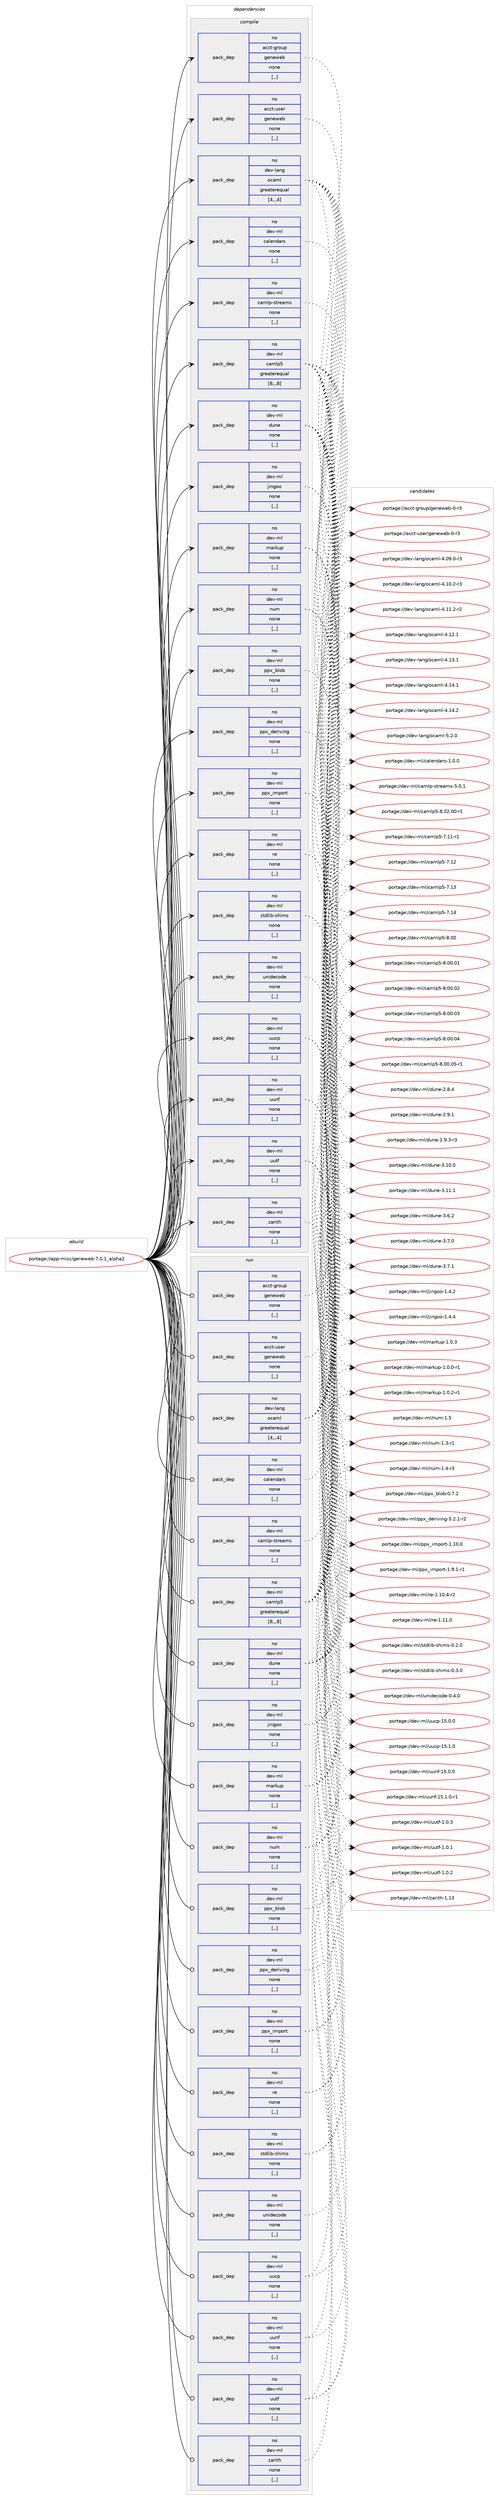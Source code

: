 digraph prolog {

# *************
# Graph options
# *************

newrank=true;
concentrate=true;
compound=true;
graph [rankdir=LR,fontname=Helvetica,fontsize=10,ranksep=1.5];#, ranksep=2.5, nodesep=0.2];
edge  [arrowhead=vee];
node  [fontname=Helvetica,fontsize=10];

# **********
# The ebuild
# **********

subgraph cluster_leftcol {
color=gray;
rank=same;
label=<<i>ebuild</i>>;
id [label="portage://app-misc/geneweb-7.0.1_alpha2", color=red, width=4, href="../app-misc/geneweb-7.0.1_alpha2.svg"];
}

# ****************
# The dependencies
# ****************

subgraph cluster_midcol {
color=gray;
label=<<i>dependencies</i>>;
subgraph cluster_compile {
fillcolor="#eeeeee";
style=filled;
label=<<i>compile</i>>;
subgraph pack28116 {
dependency40016 [label=<<TABLE BORDER="0" CELLBORDER="1" CELLSPACING="0" CELLPADDING="4" WIDTH="220"><TR><TD ROWSPAN="6" CELLPADDING="30">pack_dep</TD></TR><TR><TD WIDTH="110">no</TD></TR><TR><TD>acct-group</TD></TR><TR><TD>geneweb</TD></TR><TR><TD>none</TD></TR><TR><TD>[,,]</TD></TR></TABLE>>, shape=none, color=blue];
}
id:e -> dependency40016:w [weight=20,style="solid",arrowhead="vee"];
subgraph pack28117 {
dependency40017 [label=<<TABLE BORDER="0" CELLBORDER="1" CELLSPACING="0" CELLPADDING="4" WIDTH="220"><TR><TD ROWSPAN="6" CELLPADDING="30">pack_dep</TD></TR><TR><TD WIDTH="110">no</TD></TR><TR><TD>acct-user</TD></TR><TR><TD>geneweb</TD></TR><TR><TD>none</TD></TR><TR><TD>[,,]</TD></TR></TABLE>>, shape=none, color=blue];
}
id:e -> dependency40017:w [weight=20,style="solid",arrowhead="vee"];
subgraph pack28118 {
dependency40018 [label=<<TABLE BORDER="0" CELLBORDER="1" CELLSPACING="0" CELLPADDING="4" WIDTH="220"><TR><TD ROWSPAN="6" CELLPADDING="30">pack_dep</TD></TR><TR><TD WIDTH="110">no</TD></TR><TR><TD>dev-lang</TD></TR><TR><TD>ocaml</TD></TR><TR><TD>greaterequal</TD></TR><TR><TD>[4,,,4]</TD></TR></TABLE>>, shape=none, color=blue];
}
id:e -> dependency40018:w [weight=20,style="solid",arrowhead="vee"];
subgraph pack28119 {
dependency40019 [label=<<TABLE BORDER="0" CELLBORDER="1" CELLSPACING="0" CELLPADDING="4" WIDTH="220"><TR><TD ROWSPAN="6" CELLPADDING="30">pack_dep</TD></TR><TR><TD WIDTH="110">no</TD></TR><TR><TD>dev-ml</TD></TR><TR><TD>calendars</TD></TR><TR><TD>none</TD></TR><TR><TD>[,,]</TD></TR></TABLE>>, shape=none, color=blue];
}
id:e -> dependency40019:w [weight=20,style="solid",arrowhead="vee"];
subgraph pack28120 {
dependency40020 [label=<<TABLE BORDER="0" CELLBORDER="1" CELLSPACING="0" CELLPADDING="4" WIDTH="220"><TR><TD ROWSPAN="6" CELLPADDING="30">pack_dep</TD></TR><TR><TD WIDTH="110">no</TD></TR><TR><TD>dev-ml</TD></TR><TR><TD>camlp-streams</TD></TR><TR><TD>none</TD></TR><TR><TD>[,,]</TD></TR></TABLE>>, shape=none, color=blue];
}
id:e -> dependency40020:w [weight=20,style="solid",arrowhead="vee"];
subgraph pack28121 {
dependency40021 [label=<<TABLE BORDER="0" CELLBORDER="1" CELLSPACING="0" CELLPADDING="4" WIDTH="220"><TR><TD ROWSPAN="6" CELLPADDING="30">pack_dep</TD></TR><TR><TD WIDTH="110">no</TD></TR><TR><TD>dev-ml</TD></TR><TR><TD>camlp5</TD></TR><TR><TD>greaterequal</TD></TR><TR><TD>[8,,,8]</TD></TR></TABLE>>, shape=none, color=blue];
}
id:e -> dependency40021:w [weight=20,style="solid",arrowhead="vee"];
subgraph pack28122 {
dependency40022 [label=<<TABLE BORDER="0" CELLBORDER="1" CELLSPACING="0" CELLPADDING="4" WIDTH="220"><TR><TD ROWSPAN="6" CELLPADDING="30">pack_dep</TD></TR><TR><TD WIDTH="110">no</TD></TR><TR><TD>dev-ml</TD></TR><TR><TD>dune</TD></TR><TR><TD>none</TD></TR><TR><TD>[,,]</TD></TR></TABLE>>, shape=none, color=blue];
}
id:e -> dependency40022:w [weight=20,style="solid",arrowhead="vee"];
subgraph pack28123 {
dependency40023 [label=<<TABLE BORDER="0" CELLBORDER="1" CELLSPACING="0" CELLPADDING="4" WIDTH="220"><TR><TD ROWSPAN="6" CELLPADDING="30">pack_dep</TD></TR><TR><TD WIDTH="110">no</TD></TR><TR><TD>dev-ml</TD></TR><TR><TD>jingoo</TD></TR><TR><TD>none</TD></TR><TR><TD>[,,]</TD></TR></TABLE>>, shape=none, color=blue];
}
id:e -> dependency40023:w [weight=20,style="solid",arrowhead="vee"];
subgraph pack28124 {
dependency40024 [label=<<TABLE BORDER="0" CELLBORDER="1" CELLSPACING="0" CELLPADDING="4" WIDTH="220"><TR><TD ROWSPAN="6" CELLPADDING="30">pack_dep</TD></TR><TR><TD WIDTH="110">no</TD></TR><TR><TD>dev-ml</TD></TR><TR><TD>markup</TD></TR><TR><TD>none</TD></TR><TR><TD>[,,]</TD></TR></TABLE>>, shape=none, color=blue];
}
id:e -> dependency40024:w [weight=20,style="solid",arrowhead="vee"];
subgraph pack28125 {
dependency40025 [label=<<TABLE BORDER="0" CELLBORDER="1" CELLSPACING="0" CELLPADDING="4" WIDTH="220"><TR><TD ROWSPAN="6" CELLPADDING="30">pack_dep</TD></TR><TR><TD WIDTH="110">no</TD></TR><TR><TD>dev-ml</TD></TR><TR><TD>num</TD></TR><TR><TD>none</TD></TR><TR><TD>[,,]</TD></TR></TABLE>>, shape=none, color=blue];
}
id:e -> dependency40025:w [weight=20,style="solid",arrowhead="vee"];
subgraph pack28126 {
dependency40026 [label=<<TABLE BORDER="0" CELLBORDER="1" CELLSPACING="0" CELLPADDING="4" WIDTH="220"><TR><TD ROWSPAN="6" CELLPADDING="30">pack_dep</TD></TR><TR><TD WIDTH="110">no</TD></TR><TR><TD>dev-ml</TD></TR><TR><TD>ppx_blob</TD></TR><TR><TD>none</TD></TR><TR><TD>[,,]</TD></TR></TABLE>>, shape=none, color=blue];
}
id:e -> dependency40026:w [weight=20,style="solid",arrowhead="vee"];
subgraph pack28127 {
dependency40027 [label=<<TABLE BORDER="0" CELLBORDER="1" CELLSPACING="0" CELLPADDING="4" WIDTH="220"><TR><TD ROWSPAN="6" CELLPADDING="30">pack_dep</TD></TR><TR><TD WIDTH="110">no</TD></TR><TR><TD>dev-ml</TD></TR><TR><TD>ppx_deriving</TD></TR><TR><TD>none</TD></TR><TR><TD>[,,]</TD></TR></TABLE>>, shape=none, color=blue];
}
id:e -> dependency40027:w [weight=20,style="solid",arrowhead="vee"];
subgraph pack28128 {
dependency40028 [label=<<TABLE BORDER="0" CELLBORDER="1" CELLSPACING="0" CELLPADDING="4" WIDTH="220"><TR><TD ROWSPAN="6" CELLPADDING="30">pack_dep</TD></TR><TR><TD WIDTH="110">no</TD></TR><TR><TD>dev-ml</TD></TR><TR><TD>ppx_import</TD></TR><TR><TD>none</TD></TR><TR><TD>[,,]</TD></TR></TABLE>>, shape=none, color=blue];
}
id:e -> dependency40028:w [weight=20,style="solid",arrowhead="vee"];
subgraph pack28129 {
dependency40029 [label=<<TABLE BORDER="0" CELLBORDER="1" CELLSPACING="0" CELLPADDING="4" WIDTH="220"><TR><TD ROWSPAN="6" CELLPADDING="30">pack_dep</TD></TR><TR><TD WIDTH="110">no</TD></TR><TR><TD>dev-ml</TD></TR><TR><TD>re</TD></TR><TR><TD>none</TD></TR><TR><TD>[,,]</TD></TR></TABLE>>, shape=none, color=blue];
}
id:e -> dependency40029:w [weight=20,style="solid",arrowhead="vee"];
subgraph pack28130 {
dependency40030 [label=<<TABLE BORDER="0" CELLBORDER="1" CELLSPACING="0" CELLPADDING="4" WIDTH="220"><TR><TD ROWSPAN="6" CELLPADDING="30">pack_dep</TD></TR><TR><TD WIDTH="110">no</TD></TR><TR><TD>dev-ml</TD></TR><TR><TD>stdlib-shims</TD></TR><TR><TD>none</TD></TR><TR><TD>[,,]</TD></TR></TABLE>>, shape=none, color=blue];
}
id:e -> dependency40030:w [weight=20,style="solid",arrowhead="vee"];
subgraph pack28131 {
dependency40031 [label=<<TABLE BORDER="0" CELLBORDER="1" CELLSPACING="0" CELLPADDING="4" WIDTH="220"><TR><TD ROWSPAN="6" CELLPADDING="30">pack_dep</TD></TR><TR><TD WIDTH="110">no</TD></TR><TR><TD>dev-ml</TD></TR><TR><TD>unidecode</TD></TR><TR><TD>none</TD></TR><TR><TD>[,,]</TD></TR></TABLE>>, shape=none, color=blue];
}
id:e -> dependency40031:w [weight=20,style="solid",arrowhead="vee"];
subgraph pack28132 {
dependency40032 [label=<<TABLE BORDER="0" CELLBORDER="1" CELLSPACING="0" CELLPADDING="4" WIDTH="220"><TR><TD ROWSPAN="6" CELLPADDING="30">pack_dep</TD></TR><TR><TD WIDTH="110">no</TD></TR><TR><TD>dev-ml</TD></TR><TR><TD>uucp</TD></TR><TR><TD>none</TD></TR><TR><TD>[,,]</TD></TR></TABLE>>, shape=none, color=blue];
}
id:e -> dependency40032:w [weight=20,style="solid",arrowhead="vee"];
subgraph pack28133 {
dependency40033 [label=<<TABLE BORDER="0" CELLBORDER="1" CELLSPACING="0" CELLPADDING="4" WIDTH="220"><TR><TD ROWSPAN="6" CELLPADDING="30">pack_dep</TD></TR><TR><TD WIDTH="110">no</TD></TR><TR><TD>dev-ml</TD></TR><TR><TD>uunf</TD></TR><TR><TD>none</TD></TR><TR><TD>[,,]</TD></TR></TABLE>>, shape=none, color=blue];
}
id:e -> dependency40033:w [weight=20,style="solid",arrowhead="vee"];
subgraph pack28134 {
dependency40034 [label=<<TABLE BORDER="0" CELLBORDER="1" CELLSPACING="0" CELLPADDING="4" WIDTH="220"><TR><TD ROWSPAN="6" CELLPADDING="30">pack_dep</TD></TR><TR><TD WIDTH="110">no</TD></TR><TR><TD>dev-ml</TD></TR><TR><TD>uutf</TD></TR><TR><TD>none</TD></TR><TR><TD>[,,]</TD></TR></TABLE>>, shape=none, color=blue];
}
id:e -> dependency40034:w [weight=20,style="solid",arrowhead="vee"];
subgraph pack28135 {
dependency40035 [label=<<TABLE BORDER="0" CELLBORDER="1" CELLSPACING="0" CELLPADDING="4" WIDTH="220"><TR><TD ROWSPAN="6" CELLPADDING="30">pack_dep</TD></TR><TR><TD WIDTH="110">no</TD></TR><TR><TD>dev-ml</TD></TR><TR><TD>zarith</TD></TR><TR><TD>none</TD></TR><TR><TD>[,,]</TD></TR></TABLE>>, shape=none, color=blue];
}
id:e -> dependency40035:w [weight=20,style="solid",arrowhead="vee"];
}
subgraph cluster_compileandrun {
fillcolor="#eeeeee";
style=filled;
label=<<i>compile and run</i>>;
}
subgraph cluster_run {
fillcolor="#eeeeee";
style=filled;
label=<<i>run</i>>;
subgraph pack28136 {
dependency40036 [label=<<TABLE BORDER="0" CELLBORDER="1" CELLSPACING="0" CELLPADDING="4" WIDTH="220"><TR><TD ROWSPAN="6" CELLPADDING="30">pack_dep</TD></TR><TR><TD WIDTH="110">no</TD></TR><TR><TD>acct-group</TD></TR><TR><TD>geneweb</TD></TR><TR><TD>none</TD></TR><TR><TD>[,,]</TD></TR></TABLE>>, shape=none, color=blue];
}
id:e -> dependency40036:w [weight=20,style="solid",arrowhead="odot"];
subgraph pack28137 {
dependency40037 [label=<<TABLE BORDER="0" CELLBORDER="1" CELLSPACING="0" CELLPADDING="4" WIDTH="220"><TR><TD ROWSPAN="6" CELLPADDING="30">pack_dep</TD></TR><TR><TD WIDTH="110">no</TD></TR><TR><TD>acct-user</TD></TR><TR><TD>geneweb</TD></TR><TR><TD>none</TD></TR><TR><TD>[,,]</TD></TR></TABLE>>, shape=none, color=blue];
}
id:e -> dependency40037:w [weight=20,style="solid",arrowhead="odot"];
subgraph pack28138 {
dependency40038 [label=<<TABLE BORDER="0" CELLBORDER="1" CELLSPACING="0" CELLPADDING="4" WIDTH="220"><TR><TD ROWSPAN="6" CELLPADDING="30">pack_dep</TD></TR><TR><TD WIDTH="110">no</TD></TR><TR><TD>dev-lang</TD></TR><TR><TD>ocaml</TD></TR><TR><TD>greaterequal</TD></TR><TR><TD>[4,,,4]</TD></TR></TABLE>>, shape=none, color=blue];
}
id:e -> dependency40038:w [weight=20,style="solid",arrowhead="odot"];
subgraph pack28139 {
dependency40039 [label=<<TABLE BORDER="0" CELLBORDER="1" CELLSPACING="0" CELLPADDING="4" WIDTH="220"><TR><TD ROWSPAN="6" CELLPADDING="30">pack_dep</TD></TR><TR><TD WIDTH="110">no</TD></TR><TR><TD>dev-ml</TD></TR><TR><TD>calendars</TD></TR><TR><TD>none</TD></TR><TR><TD>[,,]</TD></TR></TABLE>>, shape=none, color=blue];
}
id:e -> dependency40039:w [weight=20,style="solid",arrowhead="odot"];
subgraph pack28140 {
dependency40040 [label=<<TABLE BORDER="0" CELLBORDER="1" CELLSPACING="0" CELLPADDING="4" WIDTH="220"><TR><TD ROWSPAN="6" CELLPADDING="30">pack_dep</TD></TR><TR><TD WIDTH="110">no</TD></TR><TR><TD>dev-ml</TD></TR><TR><TD>camlp-streams</TD></TR><TR><TD>none</TD></TR><TR><TD>[,,]</TD></TR></TABLE>>, shape=none, color=blue];
}
id:e -> dependency40040:w [weight=20,style="solid",arrowhead="odot"];
subgraph pack28141 {
dependency40041 [label=<<TABLE BORDER="0" CELLBORDER="1" CELLSPACING="0" CELLPADDING="4" WIDTH="220"><TR><TD ROWSPAN="6" CELLPADDING="30">pack_dep</TD></TR><TR><TD WIDTH="110">no</TD></TR><TR><TD>dev-ml</TD></TR><TR><TD>camlp5</TD></TR><TR><TD>greaterequal</TD></TR><TR><TD>[8,,,8]</TD></TR></TABLE>>, shape=none, color=blue];
}
id:e -> dependency40041:w [weight=20,style="solid",arrowhead="odot"];
subgraph pack28142 {
dependency40042 [label=<<TABLE BORDER="0" CELLBORDER="1" CELLSPACING="0" CELLPADDING="4" WIDTH="220"><TR><TD ROWSPAN="6" CELLPADDING="30">pack_dep</TD></TR><TR><TD WIDTH="110">no</TD></TR><TR><TD>dev-ml</TD></TR><TR><TD>dune</TD></TR><TR><TD>none</TD></TR><TR><TD>[,,]</TD></TR></TABLE>>, shape=none, color=blue];
}
id:e -> dependency40042:w [weight=20,style="solid",arrowhead="odot"];
subgraph pack28143 {
dependency40043 [label=<<TABLE BORDER="0" CELLBORDER="1" CELLSPACING="0" CELLPADDING="4" WIDTH="220"><TR><TD ROWSPAN="6" CELLPADDING="30">pack_dep</TD></TR><TR><TD WIDTH="110">no</TD></TR><TR><TD>dev-ml</TD></TR><TR><TD>jingoo</TD></TR><TR><TD>none</TD></TR><TR><TD>[,,]</TD></TR></TABLE>>, shape=none, color=blue];
}
id:e -> dependency40043:w [weight=20,style="solid",arrowhead="odot"];
subgraph pack28144 {
dependency40044 [label=<<TABLE BORDER="0" CELLBORDER="1" CELLSPACING="0" CELLPADDING="4" WIDTH="220"><TR><TD ROWSPAN="6" CELLPADDING="30">pack_dep</TD></TR><TR><TD WIDTH="110">no</TD></TR><TR><TD>dev-ml</TD></TR><TR><TD>markup</TD></TR><TR><TD>none</TD></TR><TR><TD>[,,]</TD></TR></TABLE>>, shape=none, color=blue];
}
id:e -> dependency40044:w [weight=20,style="solid",arrowhead="odot"];
subgraph pack28145 {
dependency40045 [label=<<TABLE BORDER="0" CELLBORDER="1" CELLSPACING="0" CELLPADDING="4" WIDTH="220"><TR><TD ROWSPAN="6" CELLPADDING="30">pack_dep</TD></TR><TR><TD WIDTH="110">no</TD></TR><TR><TD>dev-ml</TD></TR><TR><TD>num</TD></TR><TR><TD>none</TD></TR><TR><TD>[,,]</TD></TR></TABLE>>, shape=none, color=blue];
}
id:e -> dependency40045:w [weight=20,style="solid",arrowhead="odot"];
subgraph pack28146 {
dependency40046 [label=<<TABLE BORDER="0" CELLBORDER="1" CELLSPACING="0" CELLPADDING="4" WIDTH="220"><TR><TD ROWSPAN="6" CELLPADDING="30">pack_dep</TD></TR><TR><TD WIDTH="110">no</TD></TR><TR><TD>dev-ml</TD></TR><TR><TD>ppx_blob</TD></TR><TR><TD>none</TD></TR><TR><TD>[,,]</TD></TR></TABLE>>, shape=none, color=blue];
}
id:e -> dependency40046:w [weight=20,style="solid",arrowhead="odot"];
subgraph pack28147 {
dependency40047 [label=<<TABLE BORDER="0" CELLBORDER="1" CELLSPACING="0" CELLPADDING="4" WIDTH="220"><TR><TD ROWSPAN="6" CELLPADDING="30">pack_dep</TD></TR><TR><TD WIDTH="110">no</TD></TR><TR><TD>dev-ml</TD></TR><TR><TD>ppx_deriving</TD></TR><TR><TD>none</TD></TR><TR><TD>[,,]</TD></TR></TABLE>>, shape=none, color=blue];
}
id:e -> dependency40047:w [weight=20,style="solid",arrowhead="odot"];
subgraph pack28148 {
dependency40048 [label=<<TABLE BORDER="0" CELLBORDER="1" CELLSPACING="0" CELLPADDING="4" WIDTH="220"><TR><TD ROWSPAN="6" CELLPADDING="30">pack_dep</TD></TR><TR><TD WIDTH="110">no</TD></TR><TR><TD>dev-ml</TD></TR><TR><TD>ppx_import</TD></TR><TR><TD>none</TD></TR><TR><TD>[,,]</TD></TR></TABLE>>, shape=none, color=blue];
}
id:e -> dependency40048:w [weight=20,style="solid",arrowhead="odot"];
subgraph pack28149 {
dependency40049 [label=<<TABLE BORDER="0" CELLBORDER="1" CELLSPACING="0" CELLPADDING="4" WIDTH="220"><TR><TD ROWSPAN="6" CELLPADDING="30">pack_dep</TD></TR><TR><TD WIDTH="110">no</TD></TR><TR><TD>dev-ml</TD></TR><TR><TD>re</TD></TR><TR><TD>none</TD></TR><TR><TD>[,,]</TD></TR></TABLE>>, shape=none, color=blue];
}
id:e -> dependency40049:w [weight=20,style="solid",arrowhead="odot"];
subgraph pack28150 {
dependency40050 [label=<<TABLE BORDER="0" CELLBORDER="1" CELLSPACING="0" CELLPADDING="4" WIDTH="220"><TR><TD ROWSPAN="6" CELLPADDING="30">pack_dep</TD></TR><TR><TD WIDTH="110">no</TD></TR><TR><TD>dev-ml</TD></TR><TR><TD>stdlib-shims</TD></TR><TR><TD>none</TD></TR><TR><TD>[,,]</TD></TR></TABLE>>, shape=none, color=blue];
}
id:e -> dependency40050:w [weight=20,style="solid",arrowhead="odot"];
subgraph pack28151 {
dependency40051 [label=<<TABLE BORDER="0" CELLBORDER="1" CELLSPACING="0" CELLPADDING="4" WIDTH="220"><TR><TD ROWSPAN="6" CELLPADDING="30">pack_dep</TD></TR><TR><TD WIDTH="110">no</TD></TR><TR><TD>dev-ml</TD></TR><TR><TD>unidecode</TD></TR><TR><TD>none</TD></TR><TR><TD>[,,]</TD></TR></TABLE>>, shape=none, color=blue];
}
id:e -> dependency40051:w [weight=20,style="solid",arrowhead="odot"];
subgraph pack28152 {
dependency40052 [label=<<TABLE BORDER="0" CELLBORDER="1" CELLSPACING="0" CELLPADDING="4" WIDTH="220"><TR><TD ROWSPAN="6" CELLPADDING="30">pack_dep</TD></TR><TR><TD WIDTH="110">no</TD></TR><TR><TD>dev-ml</TD></TR><TR><TD>uucp</TD></TR><TR><TD>none</TD></TR><TR><TD>[,,]</TD></TR></TABLE>>, shape=none, color=blue];
}
id:e -> dependency40052:w [weight=20,style="solid",arrowhead="odot"];
subgraph pack28153 {
dependency40053 [label=<<TABLE BORDER="0" CELLBORDER="1" CELLSPACING="0" CELLPADDING="4" WIDTH="220"><TR><TD ROWSPAN="6" CELLPADDING="30">pack_dep</TD></TR><TR><TD WIDTH="110">no</TD></TR><TR><TD>dev-ml</TD></TR><TR><TD>uunf</TD></TR><TR><TD>none</TD></TR><TR><TD>[,,]</TD></TR></TABLE>>, shape=none, color=blue];
}
id:e -> dependency40053:w [weight=20,style="solid",arrowhead="odot"];
subgraph pack28154 {
dependency40054 [label=<<TABLE BORDER="0" CELLBORDER="1" CELLSPACING="0" CELLPADDING="4" WIDTH="220"><TR><TD ROWSPAN="6" CELLPADDING="30">pack_dep</TD></TR><TR><TD WIDTH="110">no</TD></TR><TR><TD>dev-ml</TD></TR><TR><TD>uutf</TD></TR><TR><TD>none</TD></TR><TR><TD>[,,]</TD></TR></TABLE>>, shape=none, color=blue];
}
id:e -> dependency40054:w [weight=20,style="solid",arrowhead="odot"];
subgraph pack28155 {
dependency40055 [label=<<TABLE BORDER="0" CELLBORDER="1" CELLSPACING="0" CELLPADDING="4" WIDTH="220"><TR><TD ROWSPAN="6" CELLPADDING="30">pack_dep</TD></TR><TR><TD WIDTH="110">no</TD></TR><TR><TD>dev-ml</TD></TR><TR><TD>zarith</TD></TR><TR><TD>none</TD></TR><TR><TD>[,,]</TD></TR></TABLE>>, shape=none, color=blue];
}
id:e -> dependency40055:w [weight=20,style="solid",arrowhead="odot"];
}
}

# **************
# The candidates
# **************

subgraph cluster_choices {
rank=same;
color=gray;
label=<<i>candidates</i>>;

subgraph choice28116 {
color=black;
nodesep=1;
choice97999911645103114111117112471031011101011191019845484511451 [label="portage://acct-group/geneweb-0-r3", color=red, width=4,href="../acct-group/geneweb-0-r3.svg"];
dependency40016:e -> choice97999911645103114111117112471031011101011191019845484511451:w [style=dotted,weight="100"];
}
subgraph choice28117 {
color=black;
nodesep=1;
choice97999911645117115101114471031011101011191019845484511451 [label="portage://acct-user/geneweb-0-r3", color=red, width=4,href="../acct-user/geneweb-0-r3.svg"];
dependency40017:e -> choice97999911645117115101114471031011101011191019845484511451:w [style=dotted,weight="100"];
}
subgraph choice28118 {
color=black;
nodesep=1;
choice1001011184510897110103471119997109108455246485746484511451 [label="portage://dev-lang/ocaml-4.09.0-r3", color=red, width=4,href="../dev-lang/ocaml-4.09.0-r3.svg"];
choice1001011184510897110103471119997109108455246494846504511451 [label="portage://dev-lang/ocaml-4.10.2-r3", color=red, width=4,href="../dev-lang/ocaml-4.10.2-r3.svg"];
choice1001011184510897110103471119997109108455246494946504511450 [label="portage://dev-lang/ocaml-4.11.2-r2", color=red, width=4,href="../dev-lang/ocaml-4.11.2-r2.svg"];
choice100101118451089711010347111999710910845524649504649 [label="portage://dev-lang/ocaml-4.12.1", color=red, width=4,href="../dev-lang/ocaml-4.12.1.svg"];
choice100101118451089711010347111999710910845524649514649 [label="portage://dev-lang/ocaml-4.13.1", color=red, width=4,href="../dev-lang/ocaml-4.13.1.svg"];
choice100101118451089711010347111999710910845524649524649 [label="portage://dev-lang/ocaml-4.14.1", color=red, width=4,href="../dev-lang/ocaml-4.14.1.svg"];
choice100101118451089711010347111999710910845524649524650 [label="portage://dev-lang/ocaml-4.14.2", color=red, width=4,href="../dev-lang/ocaml-4.14.2.svg"];
choice1001011184510897110103471119997109108455346504648 [label="portage://dev-lang/ocaml-5.2.0", color=red, width=4,href="../dev-lang/ocaml-5.2.0.svg"];
dependency40018:e -> choice1001011184510897110103471119997109108455246485746484511451:w [style=dotted,weight="100"];
dependency40018:e -> choice1001011184510897110103471119997109108455246494846504511451:w [style=dotted,weight="100"];
dependency40018:e -> choice1001011184510897110103471119997109108455246494946504511450:w [style=dotted,weight="100"];
dependency40018:e -> choice100101118451089711010347111999710910845524649504649:w [style=dotted,weight="100"];
dependency40018:e -> choice100101118451089711010347111999710910845524649514649:w [style=dotted,weight="100"];
dependency40018:e -> choice100101118451089711010347111999710910845524649524649:w [style=dotted,weight="100"];
dependency40018:e -> choice100101118451089711010347111999710910845524649524650:w [style=dotted,weight="100"];
dependency40018:e -> choice1001011184510897110103471119997109108455346504648:w [style=dotted,weight="100"];
}
subgraph choice28119 {
color=black;
nodesep=1;
choice1001011184510910847999710810111010097114115454946484648 [label="portage://dev-ml/calendars-1.0.0", color=red, width=4,href="../dev-ml/calendars-1.0.0.svg"];
dependency40019:e -> choice1001011184510910847999710810111010097114115454946484648:w [style=dotted,weight="100"];
}
subgraph choice28120 {
color=black;
nodesep=1;
choice100101118451091084799971091081124511511611410197109115455346484649 [label="portage://dev-ml/camlp-streams-5.0.1", color=red, width=4,href="../dev-ml/camlp-streams-5.0.1.svg"];
dependency40020:e -> choice100101118451091084799971091081124511511611410197109115455346484649:w [style=dotted,weight="100"];
}
subgraph choice28121 {
color=black;
nodesep=1;
choice100101118451091084799971091081125345554649494511449 [label="portage://dev-ml/camlp5-7.11-r1", color=red, width=4,href="../dev-ml/camlp5-7.11-r1.svg"];
choice10010111845109108479997109108112534555464950 [label="portage://dev-ml/camlp5-7.12", color=red, width=4,href="../dev-ml/camlp5-7.12.svg"];
choice10010111845109108479997109108112534555464951 [label="portage://dev-ml/camlp5-7.13", color=red, width=4,href="../dev-ml/camlp5-7.13.svg"];
choice10010111845109108479997109108112534555464952 [label="portage://dev-ml/camlp5-7.14", color=red, width=4,href="../dev-ml/camlp5-7.14.svg"];
choice10010111845109108479997109108112534556464848 [label="portage://dev-ml/camlp5-8.00", color=red, width=4,href="../dev-ml/camlp5-8.00.svg"];
choice10010111845109108479997109108112534556464848464849 [label="portage://dev-ml/camlp5-8.00.01", color=red, width=4,href="../dev-ml/camlp5-8.00.01.svg"];
choice10010111845109108479997109108112534556464848464850 [label="portage://dev-ml/camlp5-8.00.02", color=red, width=4,href="../dev-ml/camlp5-8.00.02.svg"];
choice10010111845109108479997109108112534556464848464851 [label="portage://dev-ml/camlp5-8.00.03", color=red, width=4,href="../dev-ml/camlp5-8.00.03.svg"];
choice10010111845109108479997109108112534556464848464852 [label="portage://dev-ml/camlp5-8.00.04", color=red, width=4,href="../dev-ml/camlp5-8.00.04.svg"];
choice100101118451091084799971091081125345564648484648534511449 [label="portage://dev-ml/camlp5-8.00.05-r1", color=red, width=4,href="../dev-ml/camlp5-8.00.05-r1.svg"];
choice100101118451091084799971091081125345564648504648484511449 [label="portage://dev-ml/camlp5-8.02.00-r1", color=red, width=4,href="../dev-ml/camlp5-8.02.00-r1.svg"];
dependency40021:e -> choice100101118451091084799971091081125345554649494511449:w [style=dotted,weight="100"];
dependency40021:e -> choice10010111845109108479997109108112534555464950:w [style=dotted,weight="100"];
dependency40021:e -> choice10010111845109108479997109108112534555464951:w [style=dotted,weight="100"];
dependency40021:e -> choice10010111845109108479997109108112534555464952:w [style=dotted,weight="100"];
dependency40021:e -> choice10010111845109108479997109108112534556464848:w [style=dotted,weight="100"];
dependency40021:e -> choice10010111845109108479997109108112534556464848464849:w [style=dotted,weight="100"];
dependency40021:e -> choice10010111845109108479997109108112534556464848464850:w [style=dotted,weight="100"];
dependency40021:e -> choice10010111845109108479997109108112534556464848464851:w [style=dotted,weight="100"];
dependency40021:e -> choice10010111845109108479997109108112534556464848464852:w [style=dotted,weight="100"];
dependency40021:e -> choice100101118451091084799971091081125345564648484648534511449:w [style=dotted,weight="100"];
dependency40021:e -> choice100101118451091084799971091081125345564648504648484511449:w [style=dotted,weight="100"];
}
subgraph choice28122 {
color=black;
nodesep=1;
choice1001011184510910847100117110101455046564652 [label="portage://dev-ml/dune-2.8.4", color=red, width=4,href="../dev-ml/dune-2.8.4.svg"];
choice1001011184510910847100117110101455046574649 [label="portage://dev-ml/dune-2.9.1", color=red, width=4,href="../dev-ml/dune-2.9.1.svg"];
choice10010111845109108471001171101014550465746514511451 [label="portage://dev-ml/dune-2.9.3-r3", color=red, width=4,href="../dev-ml/dune-2.9.3-r3.svg"];
choice100101118451091084710011711010145514649484648 [label="portage://dev-ml/dune-3.10.0", color=red, width=4,href="../dev-ml/dune-3.10.0.svg"];
choice100101118451091084710011711010145514649494649 [label="portage://dev-ml/dune-3.11.1", color=red, width=4,href="../dev-ml/dune-3.11.1.svg"];
choice1001011184510910847100117110101455146544650 [label="portage://dev-ml/dune-3.6.2", color=red, width=4,href="../dev-ml/dune-3.6.2.svg"];
choice1001011184510910847100117110101455146554648 [label="portage://dev-ml/dune-3.7.0", color=red, width=4,href="../dev-ml/dune-3.7.0.svg"];
choice1001011184510910847100117110101455146554649 [label="portage://dev-ml/dune-3.7.1", color=red, width=4,href="../dev-ml/dune-3.7.1.svg"];
dependency40022:e -> choice1001011184510910847100117110101455046564652:w [style=dotted,weight="100"];
dependency40022:e -> choice1001011184510910847100117110101455046574649:w [style=dotted,weight="100"];
dependency40022:e -> choice10010111845109108471001171101014550465746514511451:w [style=dotted,weight="100"];
dependency40022:e -> choice100101118451091084710011711010145514649484648:w [style=dotted,weight="100"];
dependency40022:e -> choice100101118451091084710011711010145514649494649:w [style=dotted,weight="100"];
dependency40022:e -> choice1001011184510910847100117110101455146544650:w [style=dotted,weight="100"];
dependency40022:e -> choice1001011184510910847100117110101455146554648:w [style=dotted,weight="100"];
dependency40022:e -> choice1001011184510910847100117110101455146554649:w [style=dotted,weight="100"];
}
subgraph choice28123 {
color=black;
nodesep=1;
choice1001011184510910847106105110103111111454946524650 [label="portage://dev-ml/jingoo-1.4.2", color=red, width=4,href="../dev-ml/jingoo-1.4.2.svg"];
choice1001011184510910847106105110103111111454946524652 [label="portage://dev-ml/jingoo-1.4.4", color=red, width=4,href="../dev-ml/jingoo-1.4.4.svg"];
dependency40023:e -> choice1001011184510910847106105110103111111454946524650:w [style=dotted,weight="100"];
dependency40023:e -> choice1001011184510910847106105110103111111454946524652:w [style=dotted,weight="100"];
}
subgraph choice28124 {
color=black;
nodesep=1;
choice1001011184510910847109971141071171124549464846484511449 [label="portage://dev-ml/markup-1.0.0-r1", color=red, width=4,href="../dev-ml/markup-1.0.0-r1.svg"];
choice1001011184510910847109971141071171124549464846504511449 [label="portage://dev-ml/markup-1.0.2-r1", color=red, width=4,href="../dev-ml/markup-1.0.2-r1.svg"];
choice100101118451091084710997114107117112454946484651 [label="portage://dev-ml/markup-1.0.3", color=red, width=4,href="../dev-ml/markup-1.0.3.svg"];
dependency40024:e -> choice1001011184510910847109971141071171124549464846484511449:w [style=dotted,weight="100"];
dependency40024:e -> choice1001011184510910847109971141071171124549464846504511449:w [style=dotted,weight="100"];
dependency40024:e -> choice100101118451091084710997114107117112454946484651:w [style=dotted,weight="100"];
}
subgraph choice28125 {
color=black;
nodesep=1;
choice1001011184510910847110117109454946514511449 [label="portage://dev-ml/num-1.3-r1", color=red, width=4,href="../dev-ml/num-1.3-r1.svg"];
choice1001011184510910847110117109454946524511451 [label="portage://dev-ml/num-1.4-r3", color=red, width=4,href="../dev-ml/num-1.4-r3.svg"];
choice100101118451091084711011710945494653 [label="portage://dev-ml/num-1.5", color=red, width=4,href="../dev-ml/num-1.5.svg"];
dependency40025:e -> choice1001011184510910847110117109454946514511449:w [style=dotted,weight="100"];
dependency40025:e -> choice1001011184510910847110117109454946524511451:w [style=dotted,weight="100"];
dependency40025:e -> choice100101118451091084711011710945494653:w [style=dotted,weight="100"];
}
subgraph choice28126 {
color=black;
nodesep=1;
choice1001011184510910847112112120959810811198454846554650 [label="portage://dev-ml/ppx_blob-0.7.2", color=red, width=4,href="../dev-ml/ppx_blob-0.7.2.svg"];
dependency40026:e -> choice1001011184510910847112112120959810811198454846554650:w [style=dotted,weight="100"];
}
subgraph choice28127 {
color=black;
nodesep=1;
choice1001011184510910847112112120951001011141051181051101034553465046494511450 [label="portage://dev-ml/ppx_deriving-5.2.1-r2", color=red, width=4,href="../dev-ml/ppx_deriving-5.2.1-r2.svg"];
dependency40027:e -> choice1001011184510910847112112120951001011141051181051101034553465046494511450:w [style=dotted,weight="100"];
}
subgraph choice28128 {
color=black;
nodesep=1;
choice10010111845109108471121121209510510911211111411645494649484648 [label="portage://dev-ml/ppx_import-1.10.0", color=red, width=4,href="../dev-ml/ppx_import-1.10.0.svg"];
choice1001011184510910847112112120951051091121111141164549465746494511449 [label="portage://dev-ml/ppx_import-1.9.1-r1", color=red, width=4,href="../dev-ml/ppx_import-1.9.1-r1.svg"];
dependency40028:e -> choice10010111845109108471121121209510510911211111411645494649484648:w [style=dotted,weight="100"];
dependency40028:e -> choice1001011184510910847112112120951051091121111141164549465746494511449:w [style=dotted,weight="100"];
}
subgraph choice28129 {
color=black;
nodesep=1;
choice1001011184510910847114101454946494846524511450 [label="portage://dev-ml/re-1.10.4-r2", color=red, width=4,href="../dev-ml/re-1.10.4-r2.svg"];
choice100101118451091084711410145494649494648 [label="portage://dev-ml/re-1.11.0", color=red, width=4,href="../dev-ml/re-1.11.0.svg"];
dependency40029:e -> choice1001011184510910847114101454946494846524511450:w [style=dotted,weight="100"];
dependency40029:e -> choice100101118451091084711410145494649494648:w [style=dotted,weight="100"];
}
subgraph choice28130 {
color=black;
nodesep=1;
choice10010111845109108471151161001081059845115104105109115454846504648 [label="portage://dev-ml/stdlib-shims-0.2.0", color=red, width=4,href="../dev-ml/stdlib-shims-0.2.0.svg"];
choice10010111845109108471151161001081059845115104105109115454846514648 [label="portage://dev-ml/stdlib-shims-0.3.0", color=red, width=4,href="../dev-ml/stdlib-shims-0.3.0.svg"];
dependency40030:e -> choice10010111845109108471151161001081059845115104105109115454846504648:w [style=dotted,weight="100"];
dependency40030:e -> choice10010111845109108471151161001081059845115104105109115454846514648:w [style=dotted,weight="100"];
}
subgraph choice28131 {
color=black;
nodesep=1;
choice100101118451091084711711010510010199111100101454846524648 [label="portage://dev-ml/unidecode-0.4.0", color=red, width=4,href="../dev-ml/unidecode-0.4.0.svg"];
dependency40031:e -> choice100101118451091084711711010510010199111100101454846524648:w [style=dotted,weight="100"];
}
subgraph choice28132 {
color=black;
nodesep=1;
choice10010111845109108471171179911245495346484648 [label="portage://dev-ml/uucp-15.0.0", color=red, width=4,href="../dev-ml/uucp-15.0.0.svg"];
choice10010111845109108471171179911245495346494648 [label="portage://dev-ml/uucp-15.1.0", color=red, width=4,href="../dev-ml/uucp-15.1.0.svg"];
dependency40032:e -> choice10010111845109108471171179911245495346484648:w [style=dotted,weight="100"];
dependency40032:e -> choice10010111845109108471171179911245495346494648:w [style=dotted,weight="100"];
}
subgraph choice28133 {
color=black;
nodesep=1;
choice100101118451091084711711711010245495346484648 [label="portage://dev-ml/uunf-15.0.0", color=red, width=4,href="../dev-ml/uunf-15.0.0.svg"];
choice1001011184510910847117117110102454953464946484511449 [label="portage://dev-ml/uunf-15.1.0-r1", color=red, width=4,href="../dev-ml/uunf-15.1.0-r1.svg"];
dependency40033:e -> choice100101118451091084711711711010245495346484648:w [style=dotted,weight="100"];
dependency40033:e -> choice1001011184510910847117117110102454953464946484511449:w [style=dotted,weight="100"];
}
subgraph choice28134 {
color=black;
nodesep=1;
choice1001011184510910847117117116102454946484649 [label="portage://dev-ml/uutf-1.0.1", color=red, width=4,href="../dev-ml/uutf-1.0.1.svg"];
choice1001011184510910847117117116102454946484650 [label="portage://dev-ml/uutf-1.0.2", color=red, width=4,href="../dev-ml/uutf-1.0.2.svg"];
choice1001011184510910847117117116102454946484651 [label="portage://dev-ml/uutf-1.0.3", color=red, width=4,href="../dev-ml/uutf-1.0.3.svg"];
dependency40034:e -> choice1001011184510910847117117116102454946484649:w [style=dotted,weight="100"];
dependency40034:e -> choice1001011184510910847117117116102454946484650:w [style=dotted,weight="100"];
dependency40034:e -> choice1001011184510910847117117116102454946484651:w [style=dotted,weight="100"];
}
subgraph choice28135 {
color=black;
nodesep=1;
choice1001011184510910847122971141051161044549464951 [label="portage://dev-ml/zarith-1.13", color=red, width=4,href="../dev-ml/zarith-1.13.svg"];
dependency40035:e -> choice1001011184510910847122971141051161044549464951:w [style=dotted,weight="100"];
}
subgraph choice28136 {
color=black;
nodesep=1;
choice97999911645103114111117112471031011101011191019845484511451 [label="portage://acct-group/geneweb-0-r3", color=red, width=4,href="../acct-group/geneweb-0-r3.svg"];
dependency40036:e -> choice97999911645103114111117112471031011101011191019845484511451:w [style=dotted,weight="100"];
}
subgraph choice28137 {
color=black;
nodesep=1;
choice97999911645117115101114471031011101011191019845484511451 [label="portage://acct-user/geneweb-0-r3", color=red, width=4,href="../acct-user/geneweb-0-r3.svg"];
dependency40037:e -> choice97999911645117115101114471031011101011191019845484511451:w [style=dotted,weight="100"];
}
subgraph choice28138 {
color=black;
nodesep=1;
choice1001011184510897110103471119997109108455246485746484511451 [label="portage://dev-lang/ocaml-4.09.0-r3", color=red, width=4,href="../dev-lang/ocaml-4.09.0-r3.svg"];
choice1001011184510897110103471119997109108455246494846504511451 [label="portage://dev-lang/ocaml-4.10.2-r3", color=red, width=4,href="../dev-lang/ocaml-4.10.2-r3.svg"];
choice1001011184510897110103471119997109108455246494946504511450 [label="portage://dev-lang/ocaml-4.11.2-r2", color=red, width=4,href="../dev-lang/ocaml-4.11.2-r2.svg"];
choice100101118451089711010347111999710910845524649504649 [label="portage://dev-lang/ocaml-4.12.1", color=red, width=4,href="../dev-lang/ocaml-4.12.1.svg"];
choice100101118451089711010347111999710910845524649514649 [label="portage://dev-lang/ocaml-4.13.1", color=red, width=4,href="../dev-lang/ocaml-4.13.1.svg"];
choice100101118451089711010347111999710910845524649524649 [label="portage://dev-lang/ocaml-4.14.1", color=red, width=4,href="../dev-lang/ocaml-4.14.1.svg"];
choice100101118451089711010347111999710910845524649524650 [label="portage://dev-lang/ocaml-4.14.2", color=red, width=4,href="../dev-lang/ocaml-4.14.2.svg"];
choice1001011184510897110103471119997109108455346504648 [label="portage://dev-lang/ocaml-5.2.0", color=red, width=4,href="../dev-lang/ocaml-5.2.0.svg"];
dependency40038:e -> choice1001011184510897110103471119997109108455246485746484511451:w [style=dotted,weight="100"];
dependency40038:e -> choice1001011184510897110103471119997109108455246494846504511451:w [style=dotted,weight="100"];
dependency40038:e -> choice1001011184510897110103471119997109108455246494946504511450:w [style=dotted,weight="100"];
dependency40038:e -> choice100101118451089711010347111999710910845524649504649:w [style=dotted,weight="100"];
dependency40038:e -> choice100101118451089711010347111999710910845524649514649:w [style=dotted,weight="100"];
dependency40038:e -> choice100101118451089711010347111999710910845524649524649:w [style=dotted,weight="100"];
dependency40038:e -> choice100101118451089711010347111999710910845524649524650:w [style=dotted,weight="100"];
dependency40038:e -> choice1001011184510897110103471119997109108455346504648:w [style=dotted,weight="100"];
}
subgraph choice28139 {
color=black;
nodesep=1;
choice1001011184510910847999710810111010097114115454946484648 [label="portage://dev-ml/calendars-1.0.0", color=red, width=4,href="../dev-ml/calendars-1.0.0.svg"];
dependency40039:e -> choice1001011184510910847999710810111010097114115454946484648:w [style=dotted,weight="100"];
}
subgraph choice28140 {
color=black;
nodesep=1;
choice100101118451091084799971091081124511511611410197109115455346484649 [label="portage://dev-ml/camlp-streams-5.0.1", color=red, width=4,href="../dev-ml/camlp-streams-5.0.1.svg"];
dependency40040:e -> choice100101118451091084799971091081124511511611410197109115455346484649:w [style=dotted,weight="100"];
}
subgraph choice28141 {
color=black;
nodesep=1;
choice100101118451091084799971091081125345554649494511449 [label="portage://dev-ml/camlp5-7.11-r1", color=red, width=4,href="../dev-ml/camlp5-7.11-r1.svg"];
choice10010111845109108479997109108112534555464950 [label="portage://dev-ml/camlp5-7.12", color=red, width=4,href="../dev-ml/camlp5-7.12.svg"];
choice10010111845109108479997109108112534555464951 [label="portage://dev-ml/camlp5-7.13", color=red, width=4,href="../dev-ml/camlp5-7.13.svg"];
choice10010111845109108479997109108112534555464952 [label="portage://dev-ml/camlp5-7.14", color=red, width=4,href="../dev-ml/camlp5-7.14.svg"];
choice10010111845109108479997109108112534556464848 [label="portage://dev-ml/camlp5-8.00", color=red, width=4,href="../dev-ml/camlp5-8.00.svg"];
choice10010111845109108479997109108112534556464848464849 [label="portage://dev-ml/camlp5-8.00.01", color=red, width=4,href="../dev-ml/camlp5-8.00.01.svg"];
choice10010111845109108479997109108112534556464848464850 [label="portage://dev-ml/camlp5-8.00.02", color=red, width=4,href="../dev-ml/camlp5-8.00.02.svg"];
choice10010111845109108479997109108112534556464848464851 [label="portage://dev-ml/camlp5-8.00.03", color=red, width=4,href="../dev-ml/camlp5-8.00.03.svg"];
choice10010111845109108479997109108112534556464848464852 [label="portage://dev-ml/camlp5-8.00.04", color=red, width=4,href="../dev-ml/camlp5-8.00.04.svg"];
choice100101118451091084799971091081125345564648484648534511449 [label="portage://dev-ml/camlp5-8.00.05-r1", color=red, width=4,href="../dev-ml/camlp5-8.00.05-r1.svg"];
choice100101118451091084799971091081125345564648504648484511449 [label="portage://dev-ml/camlp5-8.02.00-r1", color=red, width=4,href="../dev-ml/camlp5-8.02.00-r1.svg"];
dependency40041:e -> choice100101118451091084799971091081125345554649494511449:w [style=dotted,weight="100"];
dependency40041:e -> choice10010111845109108479997109108112534555464950:w [style=dotted,weight="100"];
dependency40041:e -> choice10010111845109108479997109108112534555464951:w [style=dotted,weight="100"];
dependency40041:e -> choice10010111845109108479997109108112534555464952:w [style=dotted,weight="100"];
dependency40041:e -> choice10010111845109108479997109108112534556464848:w [style=dotted,weight="100"];
dependency40041:e -> choice10010111845109108479997109108112534556464848464849:w [style=dotted,weight="100"];
dependency40041:e -> choice10010111845109108479997109108112534556464848464850:w [style=dotted,weight="100"];
dependency40041:e -> choice10010111845109108479997109108112534556464848464851:w [style=dotted,weight="100"];
dependency40041:e -> choice10010111845109108479997109108112534556464848464852:w [style=dotted,weight="100"];
dependency40041:e -> choice100101118451091084799971091081125345564648484648534511449:w [style=dotted,weight="100"];
dependency40041:e -> choice100101118451091084799971091081125345564648504648484511449:w [style=dotted,weight="100"];
}
subgraph choice28142 {
color=black;
nodesep=1;
choice1001011184510910847100117110101455046564652 [label="portage://dev-ml/dune-2.8.4", color=red, width=4,href="../dev-ml/dune-2.8.4.svg"];
choice1001011184510910847100117110101455046574649 [label="portage://dev-ml/dune-2.9.1", color=red, width=4,href="../dev-ml/dune-2.9.1.svg"];
choice10010111845109108471001171101014550465746514511451 [label="portage://dev-ml/dune-2.9.3-r3", color=red, width=4,href="../dev-ml/dune-2.9.3-r3.svg"];
choice100101118451091084710011711010145514649484648 [label="portage://dev-ml/dune-3.10.0", color=red, width=4,href="../dev-ml/dune-3.10.0.svg"];
choice100101118451091084710011711010145514649494649 [label="portage://dev-ml/dune-3.11.1", color=red, width=4,href="../dev-ml/dune-3.11.1.svg"];
choice1001011184510910847100117110101455146544650 [label="portage://dev-ml/dune-3.6.2", color=red, width=4,href="../dev-ml/dune-3.6.2.svg"];
choice1001011184510910847100117110101455146554648 [label="portage://dev-ml/dune-3.7.0", color=red, width=4,href="../dev-ml/dune-3.7.0.svg"];
choice1001011184510910847100117110101455146554649 [label="portage://dev-ml/dune-3.7.1", color=red, width=4,href="../dev-ml/dune-3.7.1.svg"];
dependency40042:e -> choice1001011184510910847100117110101455046564652:w [style=dotted,weight="100"];
dependency40042:e -> choice1001011184510910847100117110101455046574649:w [style=dotted,weight="100"];
dependency40042:e -> choice10010111845109108471001171101014550465746514511451:w [style=dotted,weight="100"];
dependency40042:e -> choice100101118451091084710011711010145514649484648:w [style=dotted,weight="100"];
dependency40042:e -> choice100101118451091084710011711010145514649494649:w [style=dotted,weight="100"];
dependency40042:e -> choice1001011184510910847100117110101455146544650:w [style=dotted,weight="100"];
dependency40042:e -> choice1001011184510910847100117110101455146554648:w [style=dotted,weight="100"];
dependency40042:e -> choice1001011184510910847100117110101455146554649:w [style=dotted,weight="100"];
}
subgraph choice28143 {
color=black;
nodesep=1;
choice1001011184510910847106105110103111111454946524650 [label="portage://dev-ml/jingoo-1.4.2", color=red, width=4,href="../dev-ml/jingoo-1.4.2.svg"];
choice1001011184510910847106105110103111111454946524652 [label="portage://dev-ml/jingoo-1.4.4", color=red, width=4,href="../dev-ml/jingoo-1.4.4.svg"];
dependency40043:e -> choice1001011184510910847106105110103111111454946524650:w [style=dotted,weight="100"];
dependency40043:e -> choice1001011184510910847106105110103111111454946524652:w [style=dotted,weight="100"];
}
subgraph choice28144 {
color=black;
nodesep=1;
choice1001011184510910847109971141071171124549464846484511449 [label="portage://dev-ml/markup-1.0.0-r1", color=red, width=4,href="../dev-ml/markup-1.0.0-r1.svg"];
choice1001011184510910847109971141071171124549464846504511449 [label="portage://dev-ml/markup-1.0.2-r1", color=red, width=4,href="../dev-ml/markup-1.0.2-r1.svg"];
choice100101118451091084710997114107117112454946484651 [label="portage://dev-ml/markup-1.0.3", color=red, width=4,href="../dev-ml/markup-1.0.3.svg"];
dependency40044:e -> choice1001011184510910847109971141071171124549464846484511449:w [style=dotted,weight="100"];
dependency40044:e -> choice1001011184510910847109971141071171124549464846504511449:w [style=dotted,weight="100"];
dependency40044:e -> choice100101118451091084710997114107117112454946484651:w [style=dotted,weight="100"];
}
subgraph choice28145 {
color=black;
nodesep=1;
choice1001011184510910847110117109454946514511449 [label="portage://dev-ml/num-1.3-r1", color=red, width=4,href="../dev-ml/num-1.3-r1.svg"];
choice1001011184510910847110117109454946524511451 [label="portage://dev-ml/num-1.4-r3", color=red, width=4,href="../dev-ml/num-1.4-r3.svg"];
choice100101118451091084711011710945494653 [label="portage://dev-ml/num-1.5", color=red, width=4,href="../dev-ml/num-1.5.svg"];
dependency40045:e -> choice1001011184510910847110117109454946514511449:w [style=dotted,weight="100"];
dependency40045:e -> choice1001011184510910847110117109454946524511451:w [style=dotted,weight="100"];
dependency40045:e -> choice100101118451091084711011710945494653:w [style=dotted,weight="100"];
}
subgraph choice28146 {
color=black;
nodesep=1;
choice1001011184510910847112112120959810811198454846554650 [label="portage://dev-ml/ppx_blob-0.7.2", color=red, width=4,href="../dev-ml/ppx_blob-0.7.2.svg"];
dependency40046:e -> choice1001011184510910847112112120959810811198454846554650:w [style=dotted,weight="100"];
}
subgraph choice28147 {
color=black;
nodesep=1;
choice1001011184510910847112112120951001011141051181051101034553465046494511450 [label="portage://dev-ml/ppx_deriving-5.2.1-r2", color=red, width=4,href="../dev-ml/ppx_deriving-5.2.1-r2.svg"];
dependency40047:e -> choice1001011184510910847112112120951001011141051181051101034553465046494511450:w [style=dotted,weight="100"];
}
subgraph choice28148 {
color=black;
nodesep=1;
choice10010111845109108471121121209510510911211111411645494649484648 [label="portage://dev-ml/ppx_import-1.10.0", color=red, width=4,href="../dev-ml/ppx_import-1.10.0.svg"];
choice1001011184510910847112112120951051091121111141164549465746494511449 [label="portage://dev-ml/ppx_import-1.9.1-r1", color=red, width=4,href="../dev-ml/ppx_import-1.9.1-r1.svg"];
dependency40048:e -> choice10010111845109108471121121209510510911211111411645494649484648:w [style=dotted,weight="100"];
dependency40048:e -> choice1001011184510910847112112120951051091121111141164549465746494511449:w [style=dotted,weight="100"];
}
subgraph choice28149 {
color=black;
nodesep=1;
choice1001011184510910847114101454946494846524511450 [label="portage://dev-ml/re-1.10.4-r2", color=red, width=4,href="../dev-ml/re-1.10.4-r2.svg"];
choice100101118451091084711410145494649494648 [label="portage://dev-ml/re-1.11.0", color=red, width=4,href="../dev-ml/re-1.11.0.svg"];
dependency40049:e -> choice1001011184510910847114101454946494846524511450:w [style=dotted,weight="100"];
dependency40049:e -> choice100101118451091084711410145494649494648:w [style=dotted,weight="100"];
}
subgraph choice28150 {
color=black;
nodesep=1;
choice10010111845109108471151161001081059845115104105109115454846504648 [label="portage://dev-ml/stdlib-shims-0.2.0", color=red, width=4,href="../dev-ml/stdlib-shims-0.2.0.svg"];
choice10010111845109108471151161001081059845115104105109115454846514648 [label="portage://dev-ml/stdlib-shims-0.3.0", color=red, width=4,href="../dev-ml/stdlib-shims-0.3.0.svg"];
dependency40050:e -> choice10010111845109108471151161001081059845115104105109115454846504648:w [style=dotted,weight="100"];
dependency40050:e -> choice10010111845109108471151161001081059845115104105109115454846514648:w [style=dotted,weight="100"];
}
subgraph choice28151 {
color=black;
nodesep=1;
choice100101118451091084711711010510010199111100101454846524648 [label="portage://dev-ml/unidecode-0.4.0", color=red, width=4,href="../dev-ml/unidecode-0.4.0.svg"];
dependency40051:e -> choice100101118451091084711711010510010199111100101454846524648:w [style=dotted,weight="100"];
}
subgraph choice28152 {
color=black;
nodesep=1;
choice10010111845109108471171179911245495346484648 [label="portage://dev-ml/uucp-15.0.0", color=red, width=4,href="../dev-ml/uucp-15.0.0.svg"];
choice10010111845109108471171179911245495346494648 [label="portage://dev-ml/uucp-15.1.0", color=red, width=4,href="../dev-ml/uucp-15.1.0.svg"];
dependency40052:e -> choice10010111845109108471171179911245495346484648:w [style=dotted,weight="100"];
dependency40052:e -> choice10010111845109108471171179911245495346494648:w [style=dotted,weight="100"];
}
subgraph choice28153 {
color=black;
nodesep=1;
choice100101118451091084711711711010245495346484648 [label="portage://dev-ml/uunf-15.0.0", color=red, width=4,href="../dev-ml/uunf-15.0.0.svg"];
choice1001011184510910847117117110102454953464946484511449 [label="portage://dev-ml/uunf-15.1.0-r1", color=red, width=4,href="../dev-ml/uunf-15.1.0-r1.svg"];
dependency40053:e -> choice100101118451091084711711711010245495346484648:w [style=dotted,weight="100"];
dependency40053:e -> choice1001011184510910847117117110102454953464946484511449:w [style=dotted,weight="100"];
}
subgraph choice28154 {
color=black;
nodesep=1;
choice1001011184510910847117117116102454946484649 [label="portage://dev-ml/uutf-1.0.1", color=red, width=4,href="../dev-ml/uutf-1.0.1.svg"];
choice1001011184510910847117117116102454946484650 [label="portage://dev-ml/uutf-1.0.2", color=red, width=4,href="../dev-ml/uutf-1.0.2.svg"];
choice1001011184510910847117117116102454946484651 [label="portage://dev-ml/uutf-1.0.3", color=red, width=4,href="../dev-ml/uutf-1.0.3.svg"];
dependency40054:e -> choice1001011184510910847117117116102454946484649:w [style=dotted,weight="100"];
dependency40054:e -> choice1001011184510910847117117116102454946484650:w [style=dotted,weight="100"];
dependency40054:e -> choice1001011184510910847117117116102454946484651:w [style=dotted,weight="100"];
}
subgraph choice28155 {
color=black;
nodesep=1;
choice1001011184510910847122971141051161044549464951 [label="portage://dev-ml/zarith-1.13", color=red, width=4,href="../dev-ml/zarith-1.13.svg"];
dependency40055:e -> choice1001011184510910847122971141051161044549464951:w [style=dotted,weight="100"];
}
}

}
